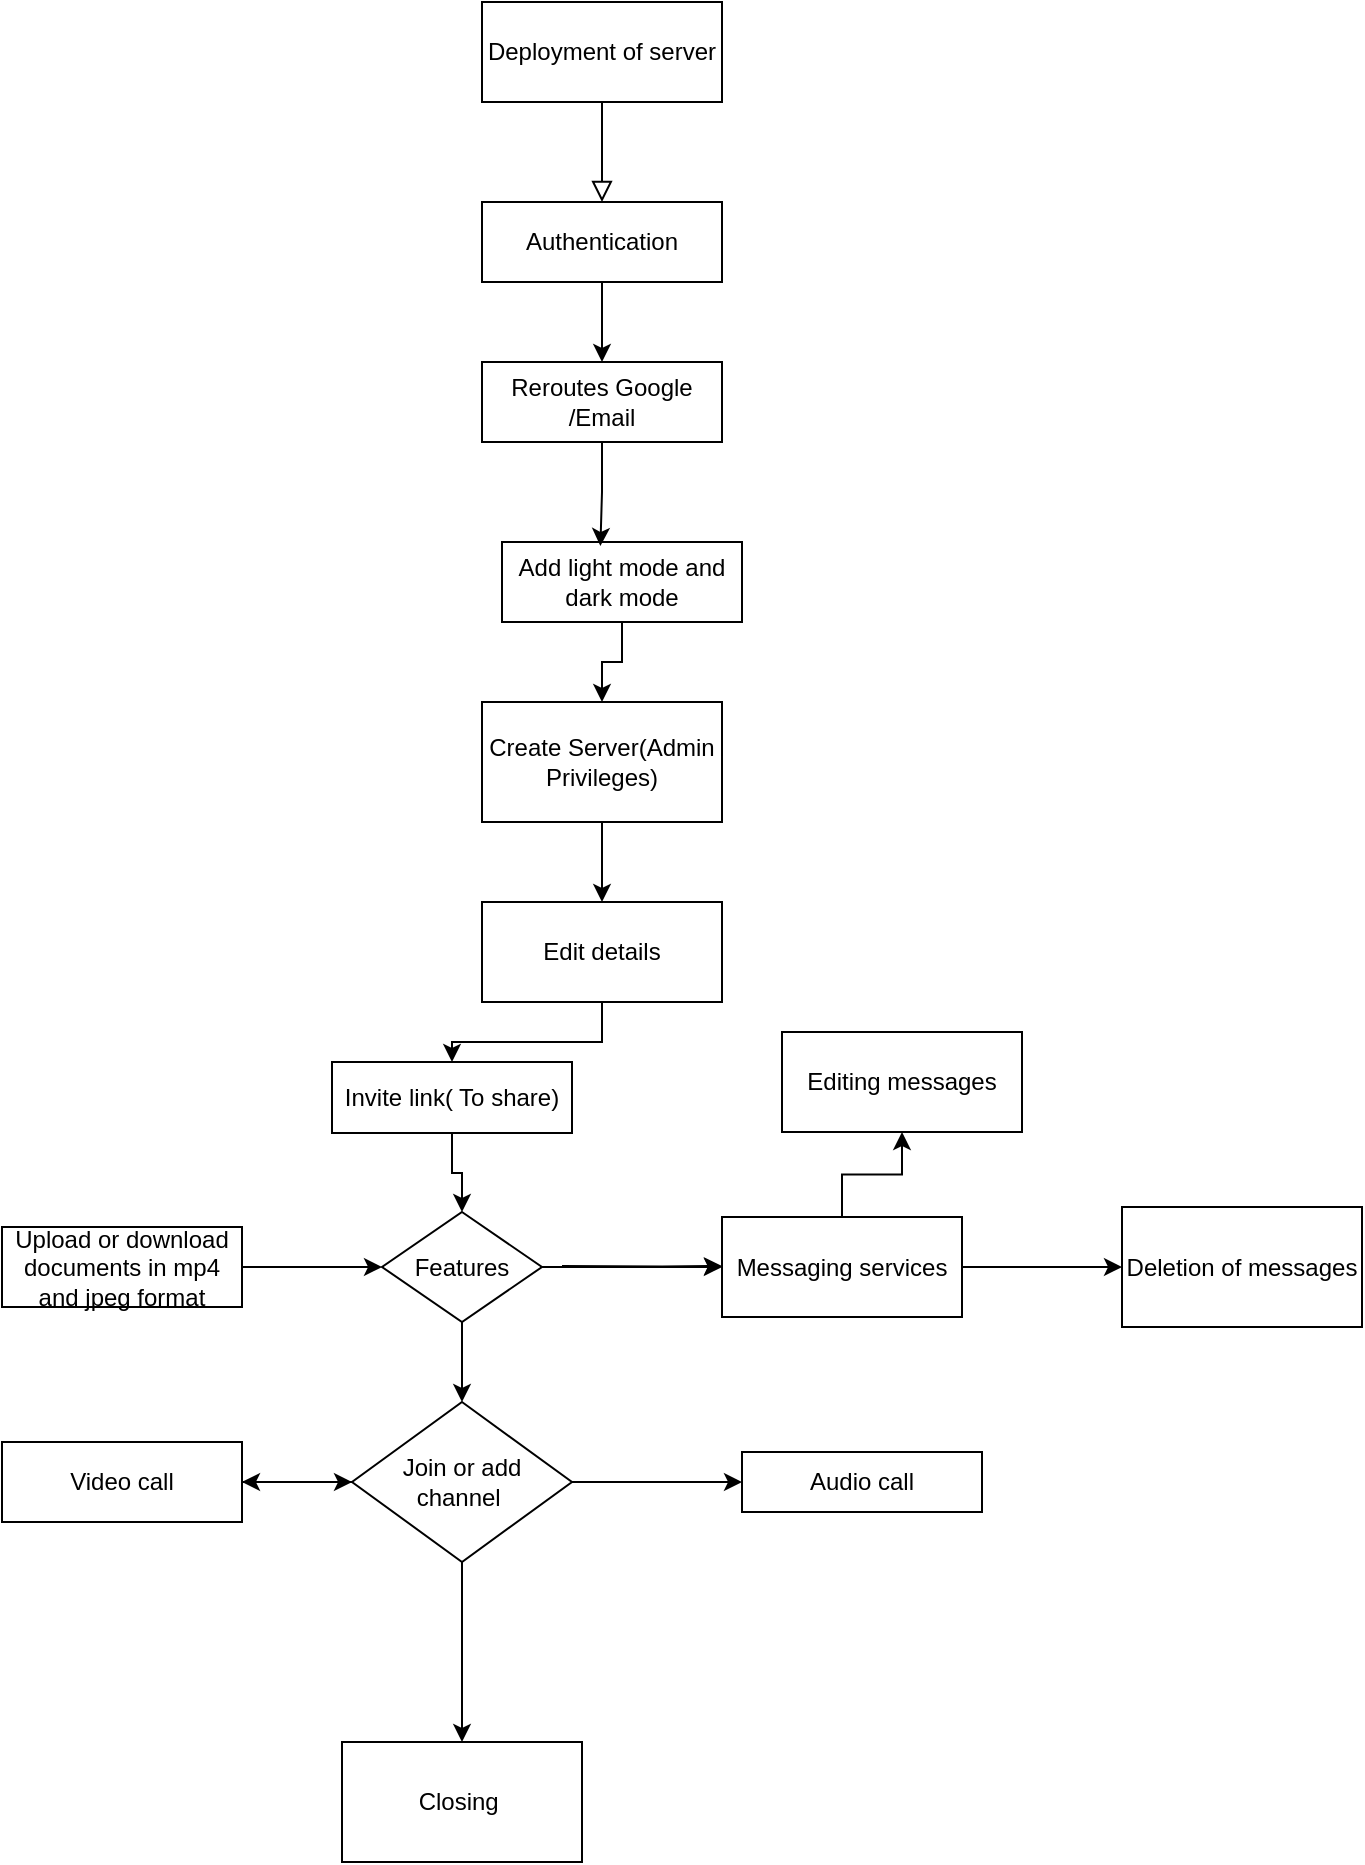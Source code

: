 <mxfile version="24.7.7">
  <diagram id="C5RBs43oDa-KdzZeNtuy" name="Page-1">
    <mxGraphModel dx="1663" dy="469" grid="1" gridSize="10" guides="1" tooltips="1" connect="1" arrows="1" fold="1" page="1" pageScale="1" pageWidth="827" pageHeight="1169" math="0" shadow="0">
      <root>
        <mxCell id="WIyWlLk6GJQsqaUBKTNV-0" />
        <mxCell id="WIyWlLk6GJQsqaUBKTNV-1" parent="WIyWlLk6GJQsqaUBKTNV-0" />
        <mxCell id="WIyWlLk6GJQsqaUBKTNV-2" value="" style="rounded=0;html=1;jettySize=auto;orthogonalLoop=1;fontSize=11;endArrow=block;endFill=0;endSize=8;strokeWidth=1;shadow=0;labelBackgroundColor=none;edgeStyle=orthogonalEdgeStyle;" parent="WIyWlLk6GJQsqaUBKTNV-1" edge="1">
          <mxGeometry relative="1" as="geometry">
            <mxPoint x="220" y="120" as="sourcePoint" />
            <mxPoint x="220" y="170" as="targetPoint" />
          </mxGeometry>
        </mxCell>
        <mxCell id="jSNVmiuDcOuy4MH1T7Fy-33" style="edgeStyle=orthogonalEdgeStyle;rounded=0;orthogonalLoop=1;jettySize=auto;html=1;entryX=0.5;entryY=0;entryDx=0;entryDy=0;" edge="1" parent="WIyWlLk6GJQsqaUBKTNV-1" source="jSNVmiuDcOuy4MH1T7Fy-1" target="jSNVmiuDcOuy4MH1T7Fy-2">
          <mxGeometry relative="1" as="geometry" />
        </mxCell>
        <mxCell id="jSNVmiuDcOuy4MH1T7Fy-1" value="Authentication" style="rounded=0;whiteSpace=wrap;html=1;" vertex="1" parent="WIyWlLk6GJQsqaUBKTNV-1">
          <mxGeometry x="160" y="170" width="120" height="40" as="geometry" />
        </mxCell>
        <mxCell id="jSNVmiuDcOuy4MH1T7Fy-2" value="Reroutes Google /Email" style="rounded=0;whiteSpace=wrap;html=1;" vertex="1" parent="WIyWlLk6GJQsqaUBKTNV-1">
          <mxGeometry x="160" y="250" width="120" height="40" as="geometry" />
        </mxCell>
        <mxCell id="jSNVmiuDcOuy4MH1T7Fy-37" style="edgeStyle=orthogonalEdgeStyle;rounded=0;orthogonalLoop=1;jettySize=auto;html=1;exitX=0.5;exitY=1;exitDx=0;exitDy=0;entryX=0.5;entryY=0;entryDx=0;entryDy=0;" edge="1" parent="WIyWlLk6GJQsqaUBKTNV-1" source="jSNVmiuDcOuy4MH1T7Fy-10" target="jSNVmiuDcOuy4MH1T7Fy-11">
          <mxGeometry relative="1" as="geometry" />
        </mxCell>
        <mxCell id="jSNVmiuDcOuy4MH1T7Fy-10" value="Create Server(Admin Privileges)" style="rounded=0;whiteSpace=wrap;html=1;" vertex="1" parent="WIyWlLk6GJQsqaUBKTNV-1">
          <mxGeometry x="160" y="420" width="120" height="60" as="geometry" />
        </mxCell>
        <mxCell id="jSNVmiuDcOuy4MH1T7Fy-26" style="edgeStyle=orthogonalEdgeStyle;rounded=0;orthogonalLoop=1;jettySize=auto;html=1;" edge="1" parent="WIyWlLk6GJQsqaUBKTNV-1" source="jSNVmiuDcOuy4MH1T7Fy-11" target="jSNVmiuDcOuy4MH1T7Fy-13">
          <mxGeometry relative="1" as="geometry" />
        </mxCell>
        <mxCell id="jSNVmiuDcOuy4MH1T7Fy-11" value="Edit details" style="rounded=0;whiteSpace=wrap;html=1;" vertex="1" parent="WIyWlLk6GJQsqaUBKTNV-1">
          <mxGeometry x="160" y="520" width="120" height="50" as="geometry" />
        </mxCell>
        <mxCell id="jSNVmiuDcOuy4MH1T7Fy-12" value="Deployment of server" style="rounded=0;whiteSpace=wrap;html=1;" vertex="1" parent="WIyWlLk6GJQsqaUBKTNV-1">
          <mxGeometry x="160" y="70" width="120" height="50" as="geometry" />
        </mxCell>
        <mxCell id="jSNVmiuDcOuy4MH1T7Fy-39" value="" style="edgeStyle=orthogonalEdgeStyle;rounded=0;orthogonalLoop=1;jettySize=auto;html=1;" edge="1" parent="WIyWlLk6GJQsqaUBKTNV-1" source="jSNVmiuDcOuy4MH1T7Fy-13" target="jSNVmiuDcOuy4MH1T7Fy-15">
          <mxGeometry relative="1" as="geometry" />
        </mxCell>
        <mxCell id="jSNVmiuDcOuy4MH1T7Fy-13" value="Invite link( To share)" style="rounded=0;whiteSpace=wrap;html=1;" vertex="1" parent="WIyWlLk6GJQsqaUBKTNV-1">
          <mxGeometry x="85" y="600" width="120" height="35.5" as="geometry" />
        </mxCell>
        <mxCell id="jSNVmiuDcOuy4MH1T7Fy-43" value="" style="edgeStyle=orthogonalEdgeStyle;rounded=0;orthogonalLoop=1;jettySize=auto;html=1;" edge="1" parent="WIyWlLk6GJQsqaUBKTNV-1" source="jSNVmiuDcOuy4MH1T7Fy-14" target="jSNVmiuDcOuy4MH1T7Fy-42">
          <mxGeometry relative="1" as="geometry" />
        </mxCell>
        <mxCell id="jSNVmiuDcOuy4MH1T7Fy-45" value="" style="edgeStyle=orthogonalEdgeStyle;rounded=0;orthogonalLoop=1;jettySize=auto;html=1;" edge="1" parent="WIyWlLk6GJQsqaUBKTNV-1" source="jSNVmiuDcOuy4MH1T7Fy-14" target="jSNVmiuDcOuy4MH1T7Fy-44">
          <mxGeometry relative="1" as="geometry" />
        </mxCell>
        <mxCell id="jSNVmiuDcOuy4MH1T7Fy-14" value="Messaging services" style="rounded=0;whiteSpace=wrap;html=1;" vertex="1" parent="WIyWlLk6GJQsqaUBKTNV-1">
          <mxGeometry x="280" y="677.5" width="120" height="50" as="geometry" />
        </mxCell>
        <mxCell id="jSNVmiuDcOuy4MH1T7Fy-23" value="" style="edgeStyle=orthogonalEdgeStyle;rounded=0;orthogonalLoop=1;jettySize=auto;html=1;" edge="1" parent="WIyWlLk6GJQsqaUBKTNV-1" source="jSNVmiuDcOuy4MH1T7Fy-15" target="jSNVmiuDcOuy4MH1T7Fy-14">
          <mxGeometry relative="1" as="geometry" />
        </mxCell>
        <mxCell id="jSNVmiuDcOuy4MH1T7Fy-28" style="edgeStyle=orthogonalEdgeStyle;rounded=0;orthogonalLoop=1;jettySize=auto;html=1;exitX=0.5;exitY=1;exitDx=0;exitDy=0;entryX=0.5;entryY=0;entryDx=0;entryDy=0;" edge="1" parent="WIyWlLk6GJQsqaUBKTNV-1" source="jSNVmiuDcOuy4MH1T7Fy-15" target="jSNVmiuDcOuy4MH1T7Fy-21">
          <mxGeometry relative="1" as="geometry" />
        </mxCell>
        <mxCell id="jSNVmiuDcOuy4MH1T7Fy-15" value="Features" style="rhombus;whiteSpace=wrap;html=1;" vertex="1" parent="WIyWlLk6GJQsqaUBKTNV-1">
          <mxGeometry x="110" y="675" width="80" height="55" as="geometry" />
        </mxCell>
        <mxCell id="jSNVmiuDcOuy4MH1T7Fy-16" value="" style="endArrow=classic;html=1;rounded=0;" edge="1" parent="WIyWlLk6GJQsqaUBKTNV-1">
          <mxGeometry width="50" height="50" relative="1" as="geometry">
            <mxPoint x="200" y="702" as="sourcePoint" />
            <mxPoint x="280" y="702" as="targetPoint" />
            <Array as="points">
              <mxPoint x="250" y="702.25" />
            </Array>
          </mxGeometry>
        </mxCell>
        <mxCell id="jSNVmiuDcOuy4MH1T7Fy-27" style="edgeStyle=orthogonalEdgeStyle;rounded=0;orthogonalLoop=1;jettySize=auto;html=1;entryX=0;entryY=0.5;entryDx=0;entryDy=0;" edge="1" parent="WIyWlLk6GJQsqaUBKTNV-1" source="jSNVmiuDcOuy4MH1T7Fy-18" target="jSNVmiuDcOuy4MH1T7Fy-15">
          <mxGeometry relative="1" as="geometry" />
        </mxCell>
        <mxCell id="jSNVmiuDcOuy4MH1T7Fy-18" value="Upload or download documents in mp4 and jpeg format" style="rounded=0;whiteSpace=wrap;html=1;" vertex="1" parent="WIyWlLk6GJQsqaUBKTNV-1">
          <mxGeometry x="-80" y="682.5" width="120" height="40" as="geometry" />
        </mxCell>
        <mxCell id="jSNVmiuDcOuy4MH1T7Fy-36" value="" style="edgeStyle=orthogonalEdgeStyle;rounded=0;orthogonalLoop=1;jettySize=auto;html=1;" edge="1" parent="WIyWlLk6GJQsqaUBKTNV-1" source="jSNVmiuDcOuy4MH1T7Fy-20" target="jSNVmiuDcOuy4MH1T7Fy-10">
          <mxGeometry relative="1" as="geometry" />
        </mxCell>
        <mxCell id="jSNVmiuDcOuy4MH1T7Fy-20" value="Add light mode and dark mode" style="rounded=0;whiteSpace=wrap;html=1;" vertex="1" parent="WIyWlLk6GJQsqaUBKTNV-1">
          <mxGeometry x="170" y="340" width="120" height="40" as="geometry" />
        </mxCell>
        <mxCell id="jSNVmiuDcOuy4MH1T7Fy-30" style="edgeStyle=orthogonalEdgeStyle;rounded=0;orthogonalLoop=1;jettySize=auto;html=1;" edge="1" parent="WIyWlLk6GJQsqaUBKTNV-1" source="jSNVmiuDcOuy4MH1T7Fy-21">
          <mxGeometry relative="1" as="geometry">
            <mxPoint x="40" y="810" as="targetPoint" />
          </mxGeometry>
        </mxCell>
        <mxCell id="jSNVmiuDcOuy4MH1T7Fy-38" value="" style="edgeStyle=orthogonalEdgeStyle;rounded=0;orthogonalLoop=1;jettySize=auto;html=1;" edge="1" parent="WIyWlLk6GJQsqaUBKTNV-1" source="jSNVmiuDcOuy4MH1T7Fy-21" target="jSNVmiuDcOuy4MH1T7Fy-32">
          <mxGeometry relative="1" as="geometry" />
        </mxCell>
        <mxCell id="jSNVmiuDcOuy4MH1T7Fy-41" value="" style="edgeStyle=orthogonalEdgeStyle;rounded=0;orthogonalLoop=1;jettySize=auto;html=1;" edge="1" parent="WIyWlLk6GJQsqaUBKTNV-1" source="jSNVmiuDcOuy4MH1T7Fy-21" target="jSNVmiuDcOuy4MH1T7Fy-40">
          <mxGeometry relative="1" as="geometry" />
        </mxCell>
        <mxCell id="jSNVmiuDcOuy4MH1T7Fy-21" value="Join or add channel&amp;nbsp;" style="rhombus;whiteSpace=wrap;html=1;" vertex="1" parent="WIyWlLk6GJQsqaUBKTNV-1">
          <mxGeometry x="95" y="770" width="110" height="80" as="geometry" />
        </mxCell>
        <mxCell id="jSNVmiuDcOuy4MH1T7Fy-29" style="edgeStyle=orthogonalEdgeStyle;rounded=0;orthogonalLoop=1;jettySize=auto;html=1;entryX=0;entryY=0.5;entryDx=0;entryDy=0;" edge="1" parent="WIyWlLk6GJQsqaUBKTNV-1" source="jSNVmiuDcOuy4MH1T7Fy-22" target="jSNVmiuDcOuy4MH1T7Fy-21">
          <mxGeometry relative="1" as="geometry" />
        </mxCell>
        <mxCell id="jSNVmiuDcOuy4MH1T7Fy-22" value="Video call" style="rounded=0;whiteSpace=wrap;html=1;" vertex="1" parent="WIyWlLk6GJQsqaUBKTNV-1">
          <mxGeometry x="-80" y="790" width="120" height="40" as="geometry" />
        </mxCell>
        <mxCell id="jSNVmiuDcOuy4MH1T7Fy-32" value="Audio call" style="rounded=0;whiteSpace=wrap;html=1;" vertex="1" parent="WIyWlLk6GJQsqaUBKTNV-1">
          <mxGeometry x="290" y="795" width="120" height="30" as="geometry" />
        </mxCell>
        <mxCell id="jSNVmiuDcOuy4MH1T7Fy-35" style="edgeStyle=orthogonalEdgeStyle;rounded=0;orthogonalLoop=1;jettySize=auto;html=1;entryX=0.41;entryY=0.05;entryDx=0;entryDy=0;entryPerimeter=0;" edge="1" parent="WIyWlLk6GJQsqaUBKTNV-1" source="jSNVmiuDcOuy4MH1T7Fy-2" target="jSNVmiuDcOuy4MH1T7Fy-20">
          <mxGeometry relative="1" as="geometry" />
        </mxCell>
        <mxCell id="jSNVmiuDcOuy4MH1T7Fy-40" value="Closing&amp;nbsp;" style="whiteSpace=wrap;html=1;" vertex="1" parent="WIyWlLk6GJQsqaUBKTNV-1">
          <mxGeometry x="90" y="940" width="120" height="60" as="geometry" />
        </mxCell>
        <mxCell id="jSNVmiuDcOuy4MH1T7Fy-42" value="Deletion of messages" style="whiteSpace=wrap;html=1;rounded=0;" vertex="1" parent="WIyWlLk6GJQsqaUBKTNV-1">
          <mxGeometry x="480" y="672.5" width="120" height="60" as="geometry" />
        </mxCell>
        <mxCell id="jSNVmiuDcOuy4MH1T7Fy-44" value="Editing messages" style="rounded=0;whiteSpace=wrap;html=1;" vertex="1" parent="WIyWlLk6GJQsqaUBKTNV-1">
          <mxGeometry x="310" y="585" width="120" height="50" as="geometry" />
        </mxCell>
      </root>
    </mxGraphModel>
  </diagram>
</mxfile>
